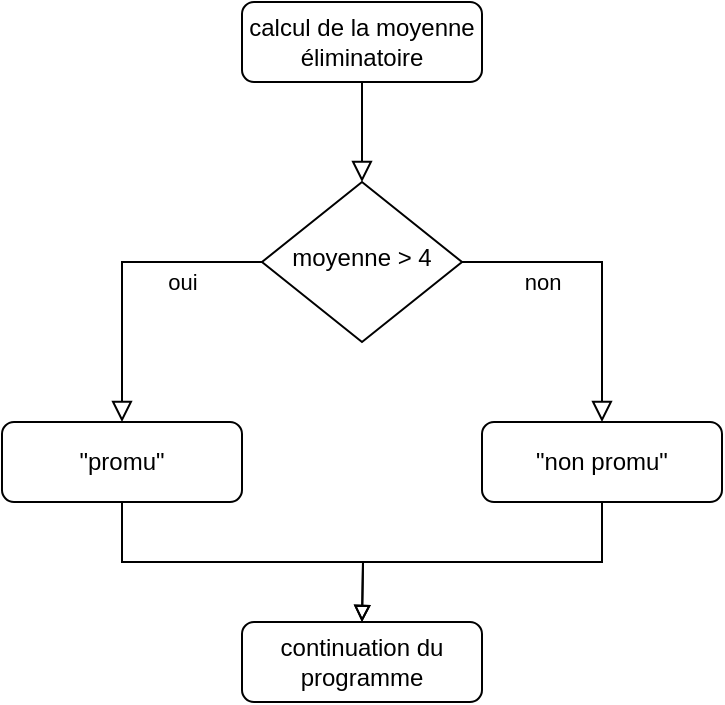 <mxfile version="15.8.6" type="github"><diagram id="qZuJ994I1L6a4Dy2M6rf" name="Page-1"><mxGraphModel dx="1422" dy="724" grid="1" gridSize="10" guides="1" tooltips="1" connect="1" arrows="1" fold="1" page="1" pageScale="1" pageWidth="1169" pageHeight="827" math="0" shadow="0"><root><mxCell id="0"/><mxCell id="1" parent="0"/><mxCell id="OojuoObl-5ZBMCGPADX9-1" value="" style="rounded=0;html=1;jettySize=auto;orthogonalLoop=1;fontSize=11;endArrow=block;endFill=0;endSize=8;strokeWidth=1;shadow=0;labelBackgroundColor=none;edgeStyle=orthogonalEdgeStyle;" edge="1" parent="1" source="OojuoObl-5ZBMCGPADX9-2" target="OojuoObl-5ZBMCGPADX9-5"><mxGeometry relative="1" as="geometry"/></mxCell><mxCell id="OojuoObl-5ZBMCGPADX9-2" value="calcul de la moyenne éliminatoire" style="rounded=1;whiteSpace=wrap;html=1;fontSize=12;glass=0;strokeWidth=1;shadow=0;" vertex="1" parent="1"><mxGeometry x="160" y="80" width="120" height="40" as="geometry"/></mxCell><mxCell id="OojuoObl-5ZBMCGPADX9-3" value="oui" style="rounded=0;html=1;jettySize=auto;orthogonalLoop=1;fontSize=11;endArrow=block;endFill=0;endSize=8;strokeWidth=1;shadow=0;labelBackgroundColor=none;edgeStyle=orthogonalEdgeStyle;entryX=0.5;entryY=0;entryDx=0;entryDy=0;exitX=0;exitY=0.5;exitDx=0;exitDy=0;" edge="1" parent="1" source="OojuoObl-5ZBMCGPADX9-5" target="OojuoObl-5ZBMCGPADX9-9"><mxGeometry x="-0.467" y="10" relative="1" as="geometry"><mxPoint as="offset"/><mxPoint x="220" y="290" as="targetPoint"/></mxGeometry></mxCell><mxCell id="OojuoObl-5ZBMCGPADX9-4" value="non" style="edgeStyle=orthogonalEdgeStyle;rounded=0;html=1;jettySize=auto;orthogonalLoop=1;fontSize=11;endArrow=block;endFill=0;endSize=8;strokeWidth=1;shadow=0;labelBackgroundColor=none;" edge="1" parent="1" source="OojuoObl-5ZBMCGPADX9-5" target="OojuoObl-5ZBMCGPADX9-7"><mxGeometry x="-0.467" y="-10" relative="1" as="geometry"><mxPoint as="offset"/></mxGeometry></mxCell><mxCell id="OojuoObl-5ZBMCGPADX9-5" value="moyenne &amp;gt; 4" style="rhombus;whiteSpace=wrap;html=1;shadow=0;fontFamily=Helvetica;fontSize=12;align=center;strokeWidth=1;spacing=6;spacingTop=-4;" vertex="1" parent="1"><mxGeometry x="170" y="170" width="100" height="80" as="geometry"/></mxCell><mxCell id="OojuoObl-5ZBMCGPADX9-6" style="edgeStyle=orthogonalEdgeStyle;rounded=0;orthogonalLoop=1;jettySize=auto;html=1;exitX=0.5;exitY=1;exitDx=0;exitDy=0;endArrow=block;endFill=0;" edge="1" parent="1" source="OojuoObl-5ZBMCGPADX9-7"><mxGeometry relative="1" as="geometry"><mxPoint x="220" y="390" as="targetPoint"/></mxGeometry></mxCell><mxCell id="OojuoObl-5ZBMCGPADX9-7" value="&quot;non promu&quot;" style="rounded=1;whiteSpace=wrap;html=1;fontSize=12;glass=0;strokeWidth=1;shadow=0;" vertex="1" parent="1"><mxGeometry x="280" y="290" width="120" height="40" as="geometry"/></mxCell><mxCell id="OojuoObl-5ZBMCGPADX9-8" style="edgeStyle=orthogonalEdgeStyle;rounded=0;orthogonalLoop=1;jettySize=auto;html=1;exitX=0.5;exitY=1;exitDx=0;exitDy=0;endArrow=block;endFill=0;" edge="1" parent="1" source="OojuoObl-5ZBMCGPADX9-9"><mxGeometry relative="1" as="geometry"><mxPoint x="220" y="390" as="targetPoint"/></mxGeometry></mxCell><mxCell id="OojuoObl-5ZBMCGPADX9-9" value="&quot;promu&quot;" style="rounded=1;whiteSpace=wrap;html=1;fontSize=12;glass=0;strokeWidth=1;shadow=0;" vertex="1" parent="1"><mxGeometry x="40" y="290" width="120" height="40" as="geometry"/></mxCell><mxCell id="OojuoObl-5ZBMCGPADX9-10" value="continuation du programme" style="rounded=1;whiteSpace=wrap;html=1;fontSize=12;glass=0;strokeWidth=1;shadow=0;" vertex="1" parent="1"><mxGeometry x="160" y="390" width="120" height="40" as="geometry"/></mxCell></root></mxGraphModel></diagram></mxfile>